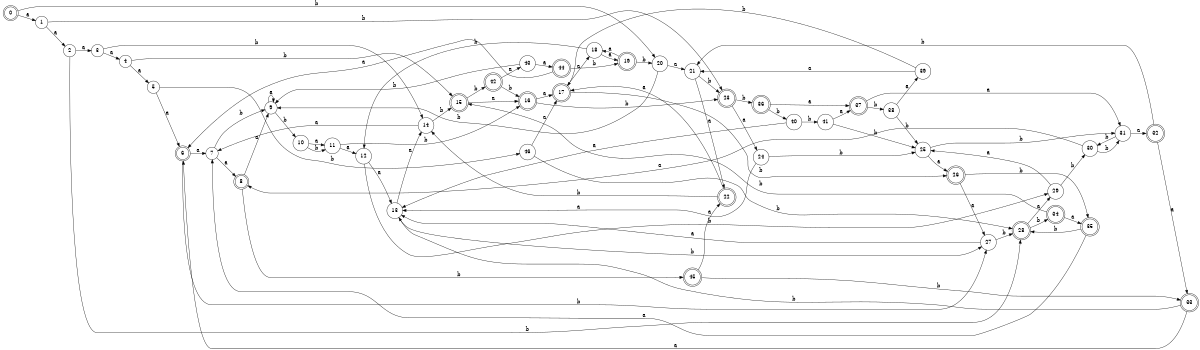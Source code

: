 digraph n38_7 {
__start0 [label="" shape="none"];

rankdir=LR;
size="8,5";

s0 [style="rounded,filled", color="black", fillcolor="white" shape="doublecircle", label="0"];
s1 [style="filled", color="black", fillcolor="white" shape="circle", label="1"];
s2 [style="filled", color="black", fillcolor="white" shape="circle", label="2"];
s3 [style="filled", color="black", fillcolor="white" shape="circle", label="3"];
s4 [style="filled", color="black", fillcolor="white" shape="circle", label="4"];
s5 [style="filled", color="black", fillcolor="white" shape="circle", label="5"];
s6 [style="rounded,filled", color="black", fillcolor="white" shape="doublecircle", label="6"];
s7 [style="filled", color="black", fillcolor="white" shape="circle", label="7"];
s8 [style="rounded,filled", color="black", fillcolor="white" shape="doublecircle", label="8"];
s9 [style="filled", color="black", fillcolor="white" shape="circle", label="9"];
s10 [style="filled", color="black", fillcolor="white" shape="circle", label="10"];
s11 [style="filled", color="black", fillcolor="white" shape="circle", label="11"];
s12 [style="filled", color="black", fillcolor="white" shape="circle", label="12"];
s13 [style="filled", color="black", fillcolor="white" shape="circle", label="13"];
s14 [style="filled", color="black", fillcolor="white" shape="circle", label="14"];
s15 [style="rounded,filled", color="black", fillcolor="white" shape="doublecircle", label="15"];
s16 [style="rounded,filled", color="black", fillcolor="white" shape="doublecircle", label="16"];
s17 [style="rounded,filled", color="black", fillcolor="white" shape="doublecircle", label="17"];
s18 [style="filled", color="black", fillcolor="white" shape="circle", label="18"];
s19 [style="rounded,filled", color="black", fillcolor="white" shape="doublecircle", label="19"];
s20 [style="filled", color="black", fillcolor="white" shape="circle", label="20"];
s21 [style="filled", color="black", fillcolor="white" shape="circle", label="21"];
s22 [style="rounded,filled", color="black", fillcolor="white" shape="doublecircle", label="22"];
s23 [style="rounded,filled", color="black", fillcolor="white" shape="doublecircle", label="23"];
s24 [style="filled", color="black", fillcolor="white" shape="circle", label="24"];
s25 [style="filled", color="black", fillcolor="white" shape="circle", label="25"];
s26 [style="rounded,filled", color="black", fillcolor="white" shape="doublecircle", label="26"];
s27 [style="filled", color="black", fillcolor="white" shape="circle", label="27"];
s28 [style="rounded,filled", color="black", fillcolor="white" shape="doublecircle", label="28"];
s29 [style="filled", color="black", fillcolor="white" shape="circle", label="29"];
s30 [style="filled", color="black", fillcolor="white" shape="circle", label="30"];
s31 [style="filled", color="black", fillcolor="white" shape="circle", label="31"];
s32 [style="rounded,filled", color="black", fillcolor="white" shape="doublecircle", label="32"];
s33 [style="rounded,filled", color="black", fillcolor="white" shape="doublecircle", label="33"];
s34 [style="rounded,filled", color="black", fillcolor="white" shape="doublecircle", label="34"];
s35 [style="rounded,filled", color="black", fillcolor="white" shape="doublecircle", label="35"];
s36 [style="rounded,filled", color="black", fillcolor="white" shape="doublecircle", label="36"];
s37 [style="rounded,filled", color="black", fillcolor="white" shape="doublecircle", label="37"];
s38 [style="filled", color="black", fillcolor="white" shape="circle", label="38"];
s39 [style="filled", color="black", fillcolor="white" shape="circle", label="39"];
s40 [style="filled", color="black", fillcolor="white" shape="circle", label="40"];
s41 [style="filled", color="black", fillcolor="white" shape="circle", label="41"];
s42 [style="rounded,filled", color="black", fillcolor="white" shape="doublecircle", label="42"];
s43 [style="filled", color="black", fillcolor="white" shape="circle", label="43"];
s44 [style="rounded,filled", color="black", fillcolor="white" shape="doublecircle", label="44"];
s45 [style="rounded,filled", color="black", fillcolor="white" shape="doublecircle", label="45"];
s46 [style="filled", color="black", fillcolor="white" shape="circle", label="46"];
s0 -> s1 [label="a"];
s0 -> s20 [label="b"];
s1 -> s2 [label="a"];
s1 -> s23 [label="b"];
s2 -> s3 [label="a"];
s2 -> s28 [label="b"];
s3 -> s4 [label="a"];
s3 -> s14 [label="b"];
s4 -> s5 [label="a"];
s4 -> s15 [label="b"];
s5 -> s6 [label="a"];
s5 -> s46 [label="b"];
s6 -> s7 [label="a"];
s6 -> s27 [label="b"];
s7 -> s8 [label="a"];
s7 -> s9 [label="b"];
s8 -> s9 [label="a"];
s8 -> s45 [label="b"];
s9 -> s9 [label="a"];
s9 -> s10 [label="b"];
s10 -> s11 [label="a"];
s10 -> s11 [label="b"];
s11 -> s12 [label="a"];
s11 -> s16 [label="b"];
s12 -> s13 [label="a"];
s12 -> s29 [label="b"];
s13 -> s14 [label="a"];
s13 -> s27 [label="b"];
s14 -> s7 [label="a"];
s14 -> s15 [label="b"];
s15 -> s16 [label="a"];
s15 -> s42 [label="b"];
s16 -> s17 [label="a"];
s16 -> s23 [label="b"];
s17 -> s18 [label="a"];
s17 -> s26 [label="b"];
s18 -> s19 [label="a"];
s18 -> s12 [label="b"];
s19 -> s18 [label="a"];
s19 -> s20 [label="b"];
s20 -> s21 [label="a"];
s20 -> s9 [label="b"];
s21 -> s22 [label="a"];
s21 -> s23 [label="b"];
s22 -> s17 [label="a"];
s22 -> s14 [label="b"];
s23 -> s24 [label="a"];
s23 -> s36 [label="b"];
s24 -> s13 [label="a"];
s24 -> s25 [label="b"];
s25 -> s26 [label="a"];
s25 -> s31 [label="b"];
s26 -> s27 [label="a"];
s26 -> s35 [label="b"];
s27 -> s13 [label="a"];
s27 -> s28 [label="b"];
s28 -> s29 [label="a"];
s28 -> s34 [label="b"];
s29 -> s25 [label="a"];
s29 -> s30 [label="b"];
s30 -> s8 [label="a"];
s30 -> s31 [label="b"];
s31 -> s32 [label="a"];
s31 -> s30 [label="b"];
s32 -> s33 [label="a"];
s32 -> s21 [label="b"];
s33 -> s6 [label="a"];
s33 -> s13 [label="b"];
s34 -> s35 [label="a"];
s34 -> s15 [label="b"];
s35 -> s7 [label="a"];
s35 -> s28 [label="b"];
s36 -> s37 [label="a"];
s36 -> s40 [label="b"];
s37 -> s31 [label="a"];
s37 -> s38 [label="b"];
s38 -> s39 [label="a"];
s38 -> s25 [label="b"];
s39 -> s21 [label="a"];
s39 -> s17 [label="b"];
s40 -> s13 [label="a"];
s40 -> s41 [label="b"];
s41 -> s37 [label="a"];
s41 -> s25 [label="b"];
s42 -> s43 [label="a"];
s42 -> s16 [label="b"];
s43 -> s44 [label="a"];
s43 -> s9 [label="b"];
s44 -> s6 [label="a"];
s44 -> s19 [label="b"];
s45 -> s22 [label="a"];
s45 -> s33 [label="b"];
s46 -> s17 [label="a"];
s46 -> s28 [label="b"];

}